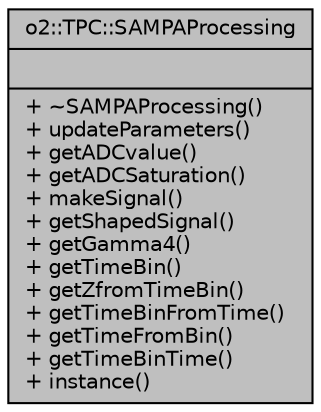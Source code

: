 digraph "o2::TPC::SAMPAProcessing"
{
 // INTERACTIVE_SVG=YES
  bgcolor="transparent";
  edge [fontname="Helvetica",fontsize="10",labelfontname="Helvetica",labelfontsize="10"];
  node [fontname="Helvetica",fontsize="10",shape=record];
  Node1 [label="{o2::TPC::SAMPAProcessing\n||+ ~SAMPAProcessing()\l+ updateParameters()\l+ getADCvalue()\l+ getADCSaturation()\l+ makeSignal()\l+ getShapedSignal()\l+ getGamma4()\l+ getTimeBin()\l+ getZfromTimeBin()\l+ getTimeBinFromTime()\l+ getTimeFromBin()\l+ getTimeBinTime()\l+ instance()\l}",height=0.2,width=0.4,color="black", fillcolor="grey75", style="filled" fontcolor="black"];
}
